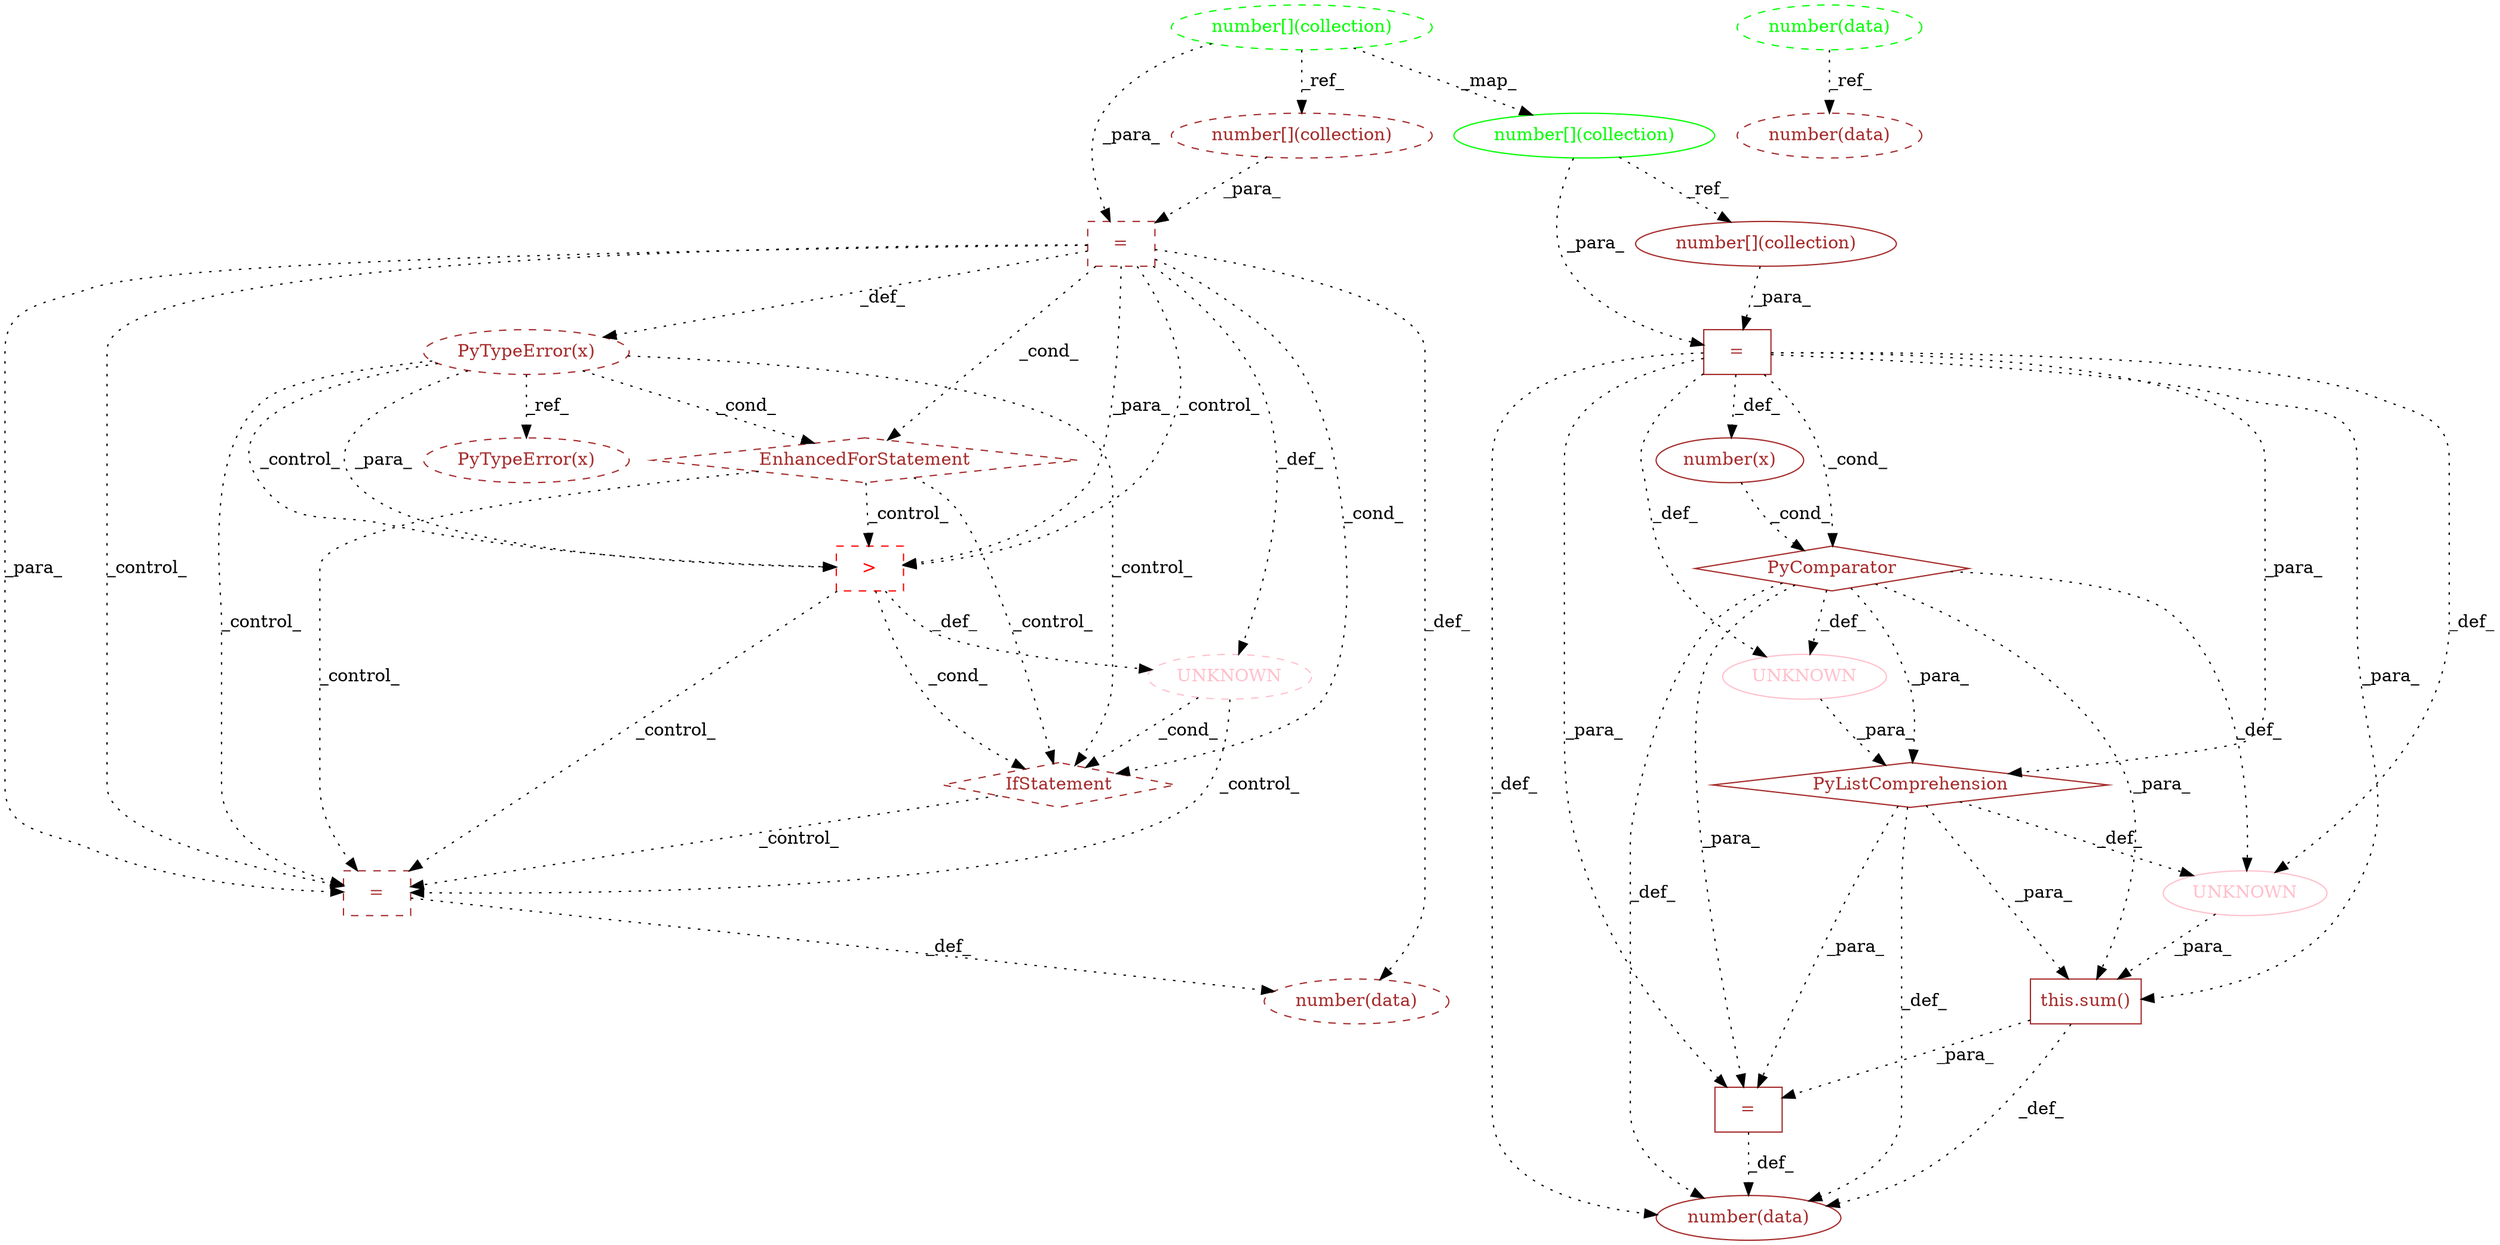 digraph G {
1 [label="number[](collection)" shape=ellipse style=dashed color=green fontcolor=green]
2 [label="EnhancedForStatement" shape=diamond style=dashed color=brown fontcolor=brown]
3 [label="UNKNOWN" shape=ellipse style=solid color=pink fontcolor=pink]
4 [label="number(data)" shape=ellipse style=dashed color=brown fontcolor=brown]
5 [label="=" shape=box style=dashed color=brown fontcolor=brown]
6 [label="PyListComprehension" shape=diamond style=solid color=brown fontcolor=brown]
7 [label="number[](collection)" shape=ellipse style=solid color=brown fontcolor=brown]
8 [label=">" shape=box style=dashed color=red fontcolor=red]
9 [label="number(x)" shape=ellipse style=solid color=brown fontcolor=brown]
10 [label="UNKNOWN" shape=ellipse style=dashed color=pink fontcolor=pink]
11 [label="PyTypeError(x)" shape=ellipse style=dashed color=brown fontcolor=brown]
12 [label="number[](collection)" shape=ellipse style=solid color=green fontcolor=green]
13 [label="=" shape=box style=dashed color=brown fontcolor=brown]
14 [label="number(data)" shape=ellipse style=dashed color=green fontcolor=green]
15 [label="this.sum()" shape=box style=solid color=brown fontcolor=brown]
16 [label="PyComparator" shape=diamond style=solid color=brown fontcolor=brown]
17 [label="IfStatement" shape=diamond style=dashed color=brown fontcolor=brown]
18 [label="number(data)" shape=ellipse style=dashed color=brown fontcolor=brown]
19 [label="number[](collection)" shape=ellipse style=dashed color=brown fontcolor=brown]
20 [label="=" shape=box style=solid color=brown fontcolor=brown]
21 [label="number(data)" shape=ellipse style=solid color=brown fontcolor=brown]
22 [label="=" shape=box style=solid color=brown fontcolor=brown]
23 [label="UNKNOWN" shape=ellipse style=solid color=pink fontcolor=pink]
24 [label="PyTypeError(x)" shape=ellipse style=dashed color=brown fontcolor=brown]
24 -> 2 [label="_cond_" style=dotted];
5 -> 2 [label="_cond_" style=dotted];
16 -> 3 [label="_def_" style=dotted];
22 -> 3 [label="_def_" style=dotted];
14 -> 4 [label="_ref_" style=dotted];
19 -> 5 [label="_para_" style=dotted];
1 -> 5 [label="_para_" style=dotted];
3 -> 6 [label="_para_" style=dotted];
16 -> 6 [label="_para_" style=dotted];
22 -> 6 [label="_para_" style=dotted];
12 -> 7 [label="_ref_" style=dotted];
2 -> 8 [label="_control_" style=dotted];
24 -> 8 [label="_para_" style=dotted];
5 -> 8 [label="_para_" style=dotted];
24 -> 8 [label="_control_" style=dotted];
5 -> 8 [label="_control_" style=dotted];
22 -> 9 [label="_def_" style=dotted];
8 -> 10 [label="_def_" style=dotted];
5 -> 10 [label="_def_" style=dotted];
24 -> 11 [label="_ref_" style=dotted];
1 -> 12 [label="_map_" style=dotted];
17 -> 13 [label="_control_" style=dotted];
5 -> 13 [label="_para_" style=dotted];
2 -> 13 [label="_control_" style=dotted];
10 -> 13 [label="_control_" style=dotted];
8 -> 13 [label="_control_" style=dotted];
5 -> 13 [label="_control_" style=dotted];
24 -> 13 [label="_control_" style=dotted];
23 -> 15 [label="_para_" style=dotted];
6 -> 15 [label="_para_" style=dotted];
16 -> 15 [label="_para_" style=dotted];
22 -> 15 [label="_para_" style=dotted];
9 -> 16 [label="_cond_" style=dotted];
22 -> 16 [label="_cond_" style=dotted];
2 -> 17 [label="_control_" style=dotted];
10 -> 17 [label="_cond_" style=dotted];
8 -> 17 [label="_cond_" style=dotted];
5 -> 17 [label="_cond_" style=dotted];
24 -> 17 [label="_control_" style=dotted];
13 -> 18 [label="_def_" style=dotted];
5 -> 18 [label="_def_" style=dotted];
1 -> 19 [label="_ref_" style=dotted];
15 -> 20 [label="_para_" style=dotted];
6 -> 20 [label="_para_" style=dotted];
16 -> 20 [label="_para_" style=dotted];
22 -> 20 [label="_para_" style=dotted];
20 -> 21 [label="_def_" style=dotted];
15 -> 21 [label="_def_" style=dotted];
6 -> 21 [label="_def_" style=dotted];
16 -> 21 [label="_def_" style=dotted];
22 -> 21 [label="_def_" style=dotted];
7 -> 22 [label="_para_" style=dotted];
12 -> 22 [label="_para_" style=dotted];
6 -> 23 [label="_def_" style=dotted];
16 -> 23 [label="_def_" style=dotted];
22 -> 23 [label="_def_" style=dotted];
5 -> 24 [label="_def_" style=dotted];
}
